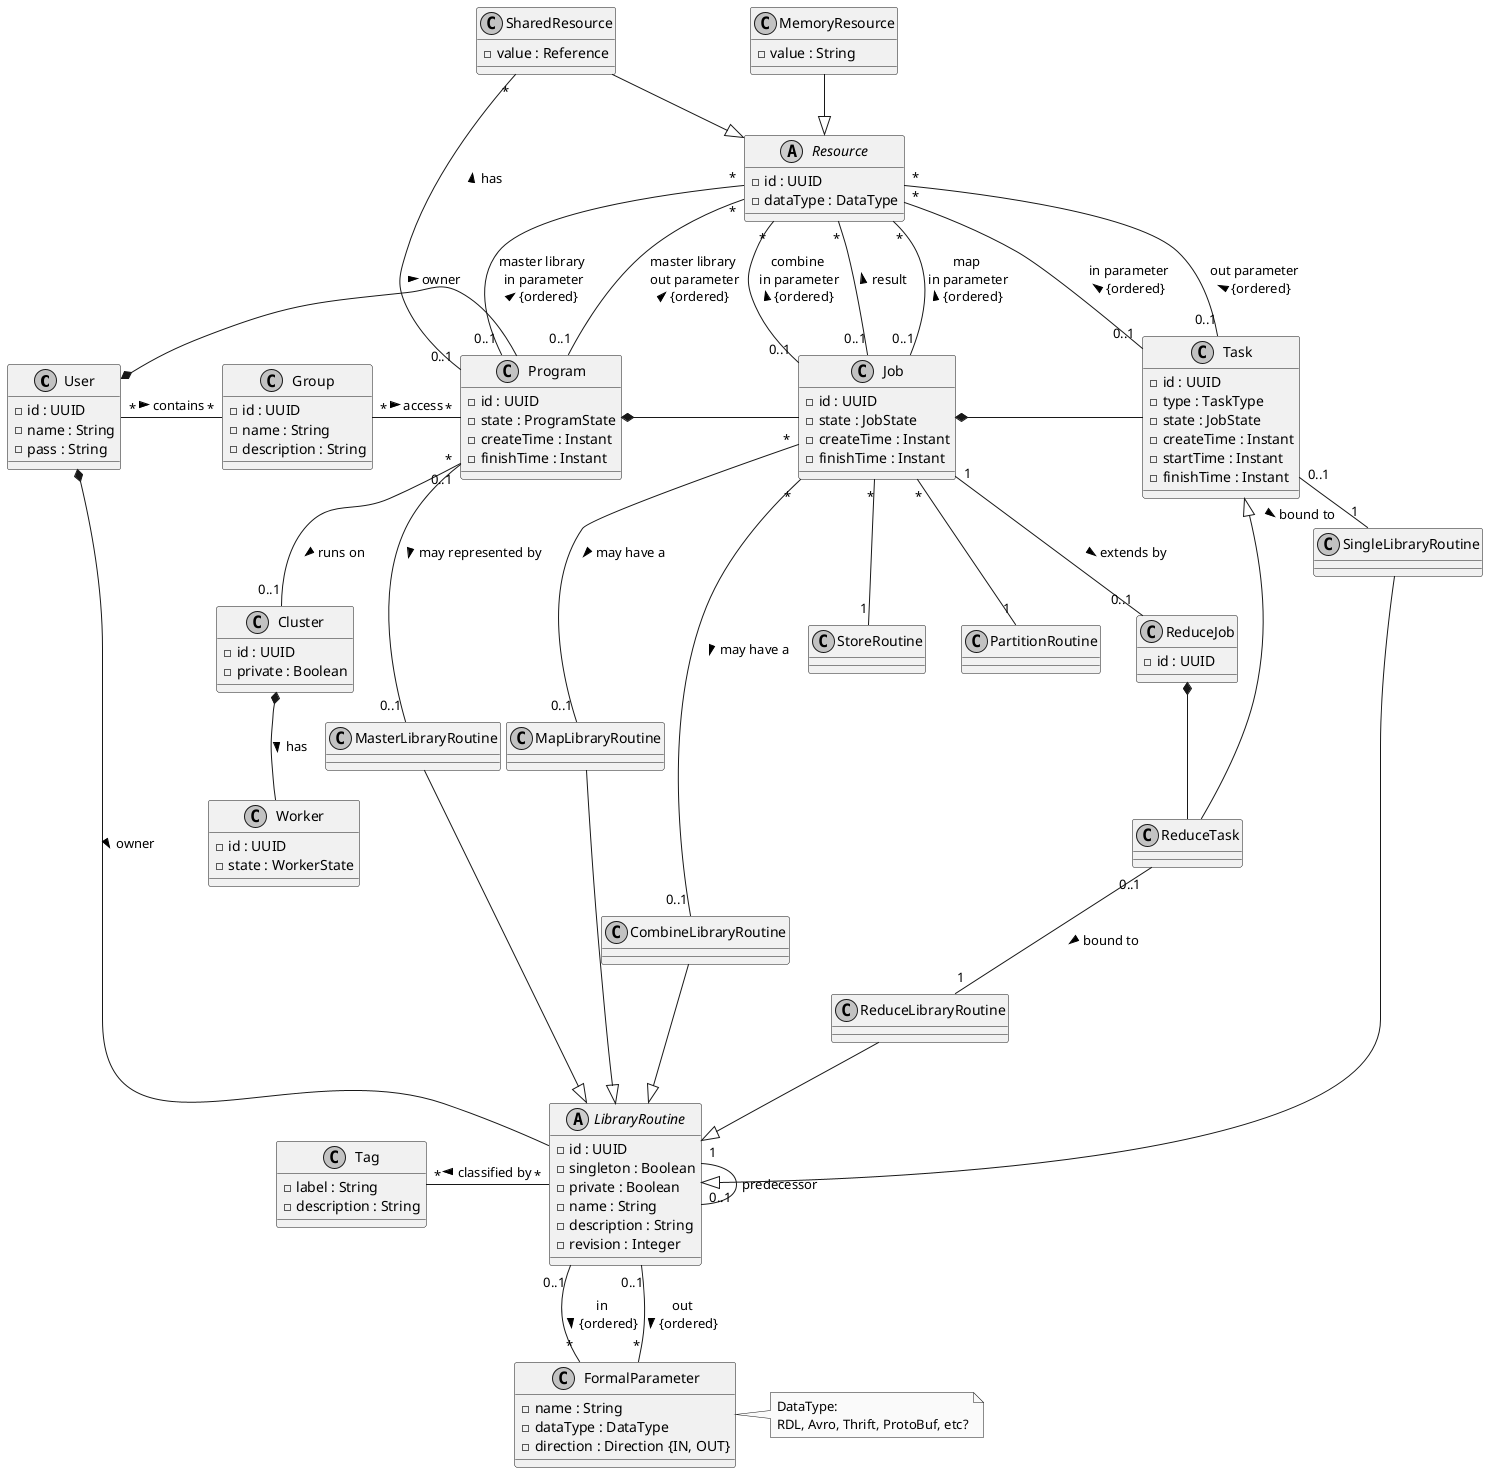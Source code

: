 @startuml

skinparam monochrome true
'skinparam style strictuml
'skinparam handwritten true
'skinparam linetype polyline

class User {
    - id : UUID
    - name : String
    - pass : String
}

class Group {
    - id : UUID
    - name : String
    - description : String
}

class Cluster {
    - id : UUID
    - private : Boolean
}

class Worker {
    - id : UUID
    - state : WorkerState
}

class Program {
    - id : UUID
    - state : ProgramState
    - createTime : Instant
    - finishTime : Instant
}

class Job {
    - id : UUID
    - state : JobState
    - createTime : Instant
    - finishTime : Instant
}
class ReduceJob {
    - id : UUID
}

class Task {
    - id : UUID
    - type : TaskType
    - state : JobState
    - createTime : Instant
    - startTime : Instant
    - finishTime : Instant
}
class ReduceTask

abstract class LibraryRoutine {
    - id : UUID
    - singleton : Boolean
    - private : Boolean
    - name : String
    - description : String
    - revision : Integer
}
class SingleLibraryRoutine
class MapLibraryRoutine
class CombineLibraryRoutine
class ReduceLibraryRoutine
class MasterLibraryRoutine
class StoreRoutine

class PartitionRoutine

class Tag {
    - label : String
    - description : String
}

abstract class Resource {
    - id : UUID
    - dataType : DataType
}
class MemoryResource {
    - value : String
}
class SharedResource {
    - value : Reference
}

class FormalParameter {
    - name : String
    - dataType : DataType
    - direction : Direction {IN, OUT}
}
note right of FormalParameter : DataType:\nRDL, Avro, Thrift, ProtoBuf, etc?


Task <|-- ReduceTask

SingleLibraryRoutine --|> LibraryRoutine
MapLibraryRoutine --|> LibraryRoutine
CombineLibraryRoutine --|> LibraryRoutine
ReduceLibraryRoutine --|> LibraryRoutine
MasterLibraryRoutine --|> LibraryRoutine

MemoryResource --|> Resource
SharedResource --|> Resource

Program *- Job
Program "0..1" -- "0..1" MasterLibraryRoutine : may represented by >
Job "1" -- "0..1" ReduceJob : extends by >
Job *- Task
Job "*" -- "0..1" MapLibraryRoutine : may have a >
Job "*" -- "0..1" CombineLibraryRoutine : may have a >
Job "*" -- "1" PartitionRoutine
Job "*" -- "1" StoreRoutine
ReduceJob *-- ReduceTask
Task "0..1" - "1" SingleLibraryRoutine : bound to >
ReduceTask "0..1" -- "1" ReduceLibraryRoutine : bound to >

User  "*" - "*"  Group : contains >
User *- Program : owner >
Group "*" - "*" Program : access >
User *-- LibraryRoutine : owner >
'User -- LibraryRoutine
'(User, LibraryRoutine) . ShortName

LibraryRoutine "*" -l- "*" Tag : classified by >
LibraryRoutine "1" - "0..1" LibraryRoutine : predecessor

LibraryRoutine "0..1" -- "*" FormalParameter : in\n{ordered} >
LibraryRoutine "0..1" -- "*" FormalParameter : out\n{ordered} >

Resource "*" -- "0..1" Task : in parameter\n{ordered} <
Resource "*" -- "0..1" Task : out parameter\n{ordered} <
Resource "*" -- "0..1" Job : result <
Resource "*" -- "0..1" Job : map\n in parameter\n{ordered} <
Resource "*" -- "0..1" Job : combine\n in parameter\n{ordered} <
Resource "*" -- "0..1" Program : master library\n in parameter\n{ordered} <
Resource "*" -- "0..1" Program : master library\n out parameter\n{ordered} <

SharedResource "*" -- "0..1" Program  : has <

Program "*" -- "0..1" Cluster : runs on >
Cluster *-- Worker : has >

@enduml